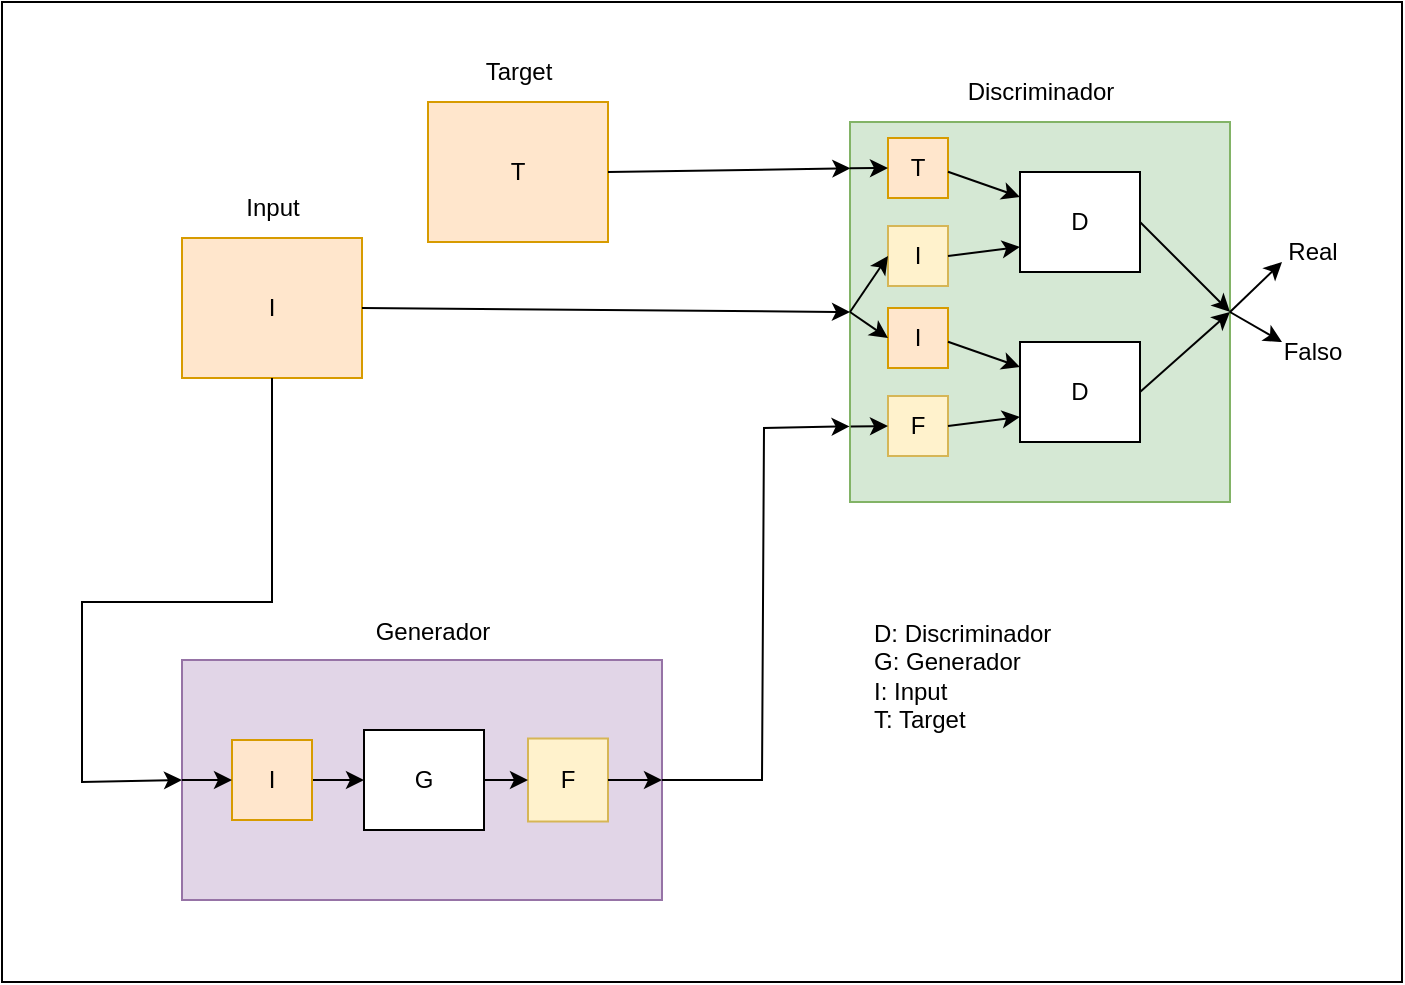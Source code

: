 <mxfile version="24.4.9" type="device">
  <diagram name="Página-1" id="lQLK7BtLyZgiqH-HvJOF">
    <mxGraphModel dx="1185" dy="627" grid="1" gridSize="10" guides="1" tooltips="1" connect="1" arrows="1" fold="1" page="1" pageScale="1" pageWidth="1169" pageHeight="827" math="0" shadow="0">
      <root>
        <mxCell id="0" />
        <mxCell id="1" parent="0" />
        <mxCell id="WpaO6VWz3TbkdXyhlN8X-18" value="" style="rounded=0;whiteSpace=wrap;html=1;" vertex="1" parent="1">
          <mxGeometry x="240" y="150" width="700" height="490" as="geometry" />
        </mxCell>
        <mxCell id="3_b3GaQCmQUuq4iXxtKN-2" value="T" style="rounded=0;whiteSpace=wrap;html=1;fillColor=#ffe6cc;strokeColor=#d79b00;" parent="1" vertex="1">
          <mxGeometry x="453" y="200" width="90" height="70" as="geometry" />
        </mxCell>
        <mxCell id="3_b3GaQCmQUuq4iXxtKN-3" value="" style="rounded=0;whiteSpace=wrap;html=1;fillColor=#e1d5e7;strokeColor=#9673a6;" parent="1" vertex="1">
          <mxGeometry x="330" y="479" width="240" height="120" as="geometry" />
        </mxCell>
        <mxCell id="3_b3GaQCmQUuq4iXxtKN-4" value="" style="rounded=0;whiteSpace=wrap;html=1;fillColor=#d5e8d4;strokeColor=#82b366;" parent="1" vertex="1">
          <mxGeometry x="664" y="210" width="190" height="190" as="geometry" />
        </mxCell>
        <mxCell id="3_b3GaQCmQUuq4iXxtKN-6" value="" style="endArrow=classic;html=1;rounded=0;exitX=1;exitY=0.5;exitDx=0;exitDy=0;entryX=-0.001;entryY=0.801;entryDx=0;entryDy=0;entryPerimeter=0;" parent="1" source="3_b3GaQCmQUuq4iXxtKN-3" target="3_b3GaQCmQUuq4iXxtKN-4" edge="1">
          <mxGeometry width="50" height="50" relative="1" as="geometry">
            <mxPoint x="510" y="451" as="sourcePoint" />
            <mxPoint x="660" y="360" as="targetPoint" />
            <Array as="points">
              <mxPoint x="620" y="539" />
              <mxPoint x="621" y="363" />
            </Array>
          </mxGeometry>
        </mxCell>
        <mxCell id="3_b3GaQCmQUuq4iXxtKN-7" value="Target" style="text;html=1;align=center;verticalAlign=middle;resizable=0;points=[];autosize=1;strokeColor=none;fillColor=none;" parent="1" vertex="1">
          <mxGeometry x="468" y="170" width="60" height="30" as="geometry" />
        </mxCell>
        <mxCell id="3_b3GaQCmQUuq4iXxtKN-8" value="Generador" style="text;html=1;align=center;verticalAlign=middle;resizable=0;points=[];autosize=1;strokeColor=none;fillColor=none;" parent="1" vertex="1">
          <mxGeometry x="415" y="450" width="80" height="30" as="geometry" />
        </mxCell>
        <mxCell id="3_b3GaQCmQUuq4iXxtKN-9" value="Discriminador" style="text;html=1;align=center;verticalAlign=middle;resizable=0;points=[];autosize=1;strokeColor=none;fillColor=none;" parent="1" vertex="1">
          <mxGeometry x="709" y="180" width="100" height="30" as="geometry" />
        </mxCell>
        <mxCell id="3_b3GaQCmQUuq4iXxtKN-10" value="" style="endArrow=classic;html=1;rounded=0;exitX=1;exitY=0.5;exitDx=0;exitDy=0;" parent="1" source="3_b3GaQCmQUuq4iXxtKN-4" edge="1">
          <mxGeometry width="50" height="50" relative="1" as="geometry">
            <mxPoint x="864" y="340" as="sourcePoint" />
            <mxPoint x="880" y="280" as="targetPoint" />
          </mxGeometry>
        </mxCell>
        <mxCell id="3_b3GaQCmQUuq4iXxtKN-11" value="Real" style="text;html=1;align=center;verticalAlign=middle;resizable=0;points=[];autosize=1;strokeColor=none;fillColor=none;" parent="1" vertex="1">
          <mxGeometry x="870" y="260" width="50" height="30" as="geometry" />
        </mxCell>
        <mxCell id="3_b3GaQCmQUuq4iXxtKN-12" value="" style="endArrow=classic;html=1;rounded=0;exitX=1;exitY=0.5;exitDx=0;exitDy=0;" parent="1" source="3_b3GaQCmQUuq4iXxtKN-4" edge="1">
          <mxGeometry width="50" height="50" relative="1" as="geometry">
            <mxPoint x="864" y="355" as="sourcePoint" />
            <mxPoint x="880" y="320" as="targetPoint" />
          </mxGeometry>
        </mxCell>
        <mxCell id="3_b3GaQCmQUuq4iXxtKN-13" value="Falso" style="text;html=1;align=center;verticalAlign=middle;resizable=0;points=[];autosize=1;strokeColor=none;fillColor=none;" parent="1" vertex="1">
          <mxGeometry x="870" y="310" width="50" height="30" as="geometry" />
        </mxCell>
        <mxCell id="3_b3GaQCmQUuq4iXxtKN-15" value="" style="edgeStyle=orthogonalEdgeStyle;rounded=0;orthogonalLoop=1;jettySize=auto;html=1;" parent="1" source="3_b3GaQCmQUuq4iXxtKN-16" target="3_b3GaQCmQUuq4iXxtKN-26" edge="1">
          <mxGeometry relative="1" as="geometry" />
        </mxCell>
        <mxCell id="3_b3GaQCmQUuq4iXxtKN-16" value="I" style="rounded=0;whiteSpace=wrap;html=1;fillColor=#ffe6cc;strokeColor=#d79b00;" parent="1" vertex="1">
          <mxGeometry x="355" y="519" width="40" height="40" as="geometry" />
        </mxCell>
        <mxCell id="3_b3GaQCmQUuq4iXxtKN-17" value="" style="endArrow=classic;html=1;rounded=0;exitX=0;exitY=0.5;exitDx=0;exitDy=0;entryX=0;entryY=0.5;entryDx=0;entryDy=0;" parent="1" source="3_b3GaQCmQUuq4iXxtKN-3" target="3_b3GaQCmQUuq4iXxtKN-16" edge="1">
          <mxGeometry width="50" height="50" relative="1" as="geometry">
            <mxPoint x="360" y="549" as="sourcePoint" />
            <mxPoint x="410" y="499" as="targetPoint" />
          </mxGeometry>
        </mxCell>
        <mxCell id="3_b3GaQCmQUuq4iXxtKN-18" value="I" style="rounded=0;whiteSpace=wrap;html=1;fillColor=#ffe6cc;strokeColor=#d79b00;" parent="1" vertex="1">
          <mxGeometry x="683" y="303" width="30" height="30" as="geometry" />
        </mxCell>
        <mxCell id="3_b3GaQCmQUuq4iXxtKN-19" value="F" style="rounded=0;whiteSpace=wrap;html=1;fillColor=#fff2cc;strokeColor=#d6b656;" parent="1" vertex="1">
          <mxGeometry x="683" y="347" width="30" height="30" as="geometry" />
        </mxCell>
        <mxCell id="3_b3GaQCmQUuq4iXxtKN-20" value="D" style="rounded=0;whiteSpace=wrap;html=1;" parent="1" vertex="1">
          <mxGeometry x="749" y="320" width="60" height="50" as="geometry" />
        </mxCell>
        <mxCell id="3_b3GaQCmQUuq4iXxtKN-23" value="" style="endArrow=classic;html=1;rounded=0;exitX=0;exitY=0.274;exitDx=0;exitDy=0;exitPerimeter=0;entryX=0;entryY=0.25;entryDx=0;entryDy=0;" parent="1" target="3_b3GaQCmQUuq4iXxtKN-20" edge="1">
          <mxGeometry width="50" height="50" relative="1" as="geometry">
            <mxPoint x="713" y="319.9" as="sourcePoint" />
            <mxPoint x="732" y="319.9" as="targetPoint" />
          </mxGeometry>
        </mxCell>
        <mxCell id="3_b3GaQCmQUuq4iXxtKN-24" value="" style="endArrow=classic;html=1;rounded=0;exitX=1;exitY=0.5;exitDx=0;exitDy=0;entryX=0;entryY=0.75;entryDx=0;entryDy=0;" parent="1" source="3_b3GaQCmQUuq4iXxtKN-19" target="3_b3GaQCmQUuq4iXxtKN-20" edge="1">
          <mxGeometry width="50" height="50" relative="1" as="geometry">
            <mxPoint x="723" y="329.9" as="sourcePoint" />
            <mxPoint x="759" y="337" as="targetPoint" />
          </mxGeometry>
        </mxCell>
        <mxCell id="3_b3GaQCmQUuq4iXxtKN-25" value="" style="endArrow=classic;html=1;rounded=0;exitX=1;exitY=0.5;exitDx=0;exitDy=0;entryX=1;entryY=0.5;entryDx=0;entryDy=0;" parent="1" source="3_b3GaQCmQUuq4iXxtKN-20" target="3_b3GaQCmQUuq4iXxtKN-4" edge="1">
          <mxGeometry width="50" height="50" relative="1" as="geometry">
            <mxPoint x="818" y="344" as="sourcePoint" />
            <mxPoint x="854" y="351.1" as="targetPoint" />
          </mxGeometry>
        </mxCell>
        <mxCell id="3_b3GaQCmQUuq4iXxtKN-26" value="G" style="rounded=0;whiteSpace=wrap;html=1;" parent="1" vertex="1">
          <mxGeometry x="421" y="514" width="60" height="50" as="geometry" />
        </mxCell>
        <mxCell id="3_b3GaQCmQUuq4iXxtKN-27" value="F" style="rounded=0;whiteSpace=wrap;html=1;fillColor=#fff2cc;strokeColor=#d6b656;" parent="1" vertex="1">
          <mxGeometry x="503" y="518.25" width="40" height="41.5" as="geometry" />
        </mxCell>
        <mxCell id="3_b3GaQCmQUuq4iXxtKN-28" value="" style="endArrow=classic;html=1;rounded=0;exitX=1;exitY=0.5;exitDx=0;exitDy=0;entryX=0;entryY=0.5;entryDx=0;entryDy=0;" parent="1" source="3_b3GaQCmQUuq4iXxtKN-26" target="3_b3GaQCmQUuq4iXxtKN-27" edge="1">
          <mxGeometry width="50" height="50" relative="1" as="geometry">
            <mxPoint x="490" y="539" as="sourcePoint" />
            <mxPoint x="540" y="489" as="targetPoint" />
          </mxGeometry>
        </mxCell>
        <mxCell id="3_b3GaQCmQUuq4iXxtKN-29" value="" style="endArrow=classic;html=1;rounded=0;entryX=1;entryY=0.5;entryDx=0;entryDy=0;exitX=1;exitY=0.5;exitDx=0;exitDy=0;" parent="1" source="3_b3GaQCmQUuq4iXxtKN-27" target="3_b3GaQCmQUuq4iXxtKN-3" edge="1">
          <mxGeometry width="50" height="50" relative="1" as="geometry">
            <mxPoint x="550" y="539" as="sourcePoint" />
            <mxPoint x="600" y="489" as="targetPoint" />
          </mxGeometry>
        </mxCell>
        <mxCell id="3_b3GaQCmQUuq4iXxtKN-30" value="D: Discriminador&lt;div&gt;G: Generador&lt;/div&gt;&lt;div&gt;I: Input&lt;/div&gt;&lt;div&gt;T: Target&lt;/div&gt;" style="text;html=1;align=left;verticalAlign=middle;whiteSpace=wrap;rounded=0;" parent="1" vertex="1">
          <mxGeometry x="673.5" y="454" width="171" height="65" as="geometry" />
        </mxCell>
        <mxCell id="WpaO6VWz3TbkdXyhlN8X-1" value="I" style="rounded=0;whiteSpace=wrap;html=1;fillColor=#ffe6cc;strokeColor=#d79b00;" vertex="1" parent="1">
          <mxGeometry x="330" y="268" width="90" height="70" as="geometry" />
        </mxCell>
        <mxCell id="WpaO6VWz3TbkdXyhlN8X-2" value="Input" style="text;html=1;align=center;verticalAlign=middle;resizable=0;points=[];autosize=1;strokeColor=none;fillColor=none;" vertex="1" parent="1">
          <mxGeometry x="350" y="238" width="50" height="30" as="geometry" />
        </mxCell>
        <mxCell id="WpaO6VWz3TbkdXyhlN8X-3" value="T" style="rounded=0;whiteSpace=wrap;html=1;fillColor=#ffe6cc;strokeColor=#d79b00;" vertex="1" parent="1">
          <mxGeometry x="683" y="218" width="30" height="30" as="geometry" />
        </mxCell>
        <mxCell id="WpaO6VWz3TbkdXyhlN8X-4" value="I" style="rounded=0;whiteSpace=wrap;html=1;fillColor=#fff2cc;strokeColor=#d6b656;" vertex="1" parent="1">
          <mxGeometry x="683" y="262" width="30" height="30" as="geometry" />
        </mxCell>
        <mxCell id="WpaO6VWz3TbkdXyhlN8X-5" value="D" style="rounded=0;whiteSpace=wrap;html=1;" vertex="1" parent="1">
          <mxGeometry x="749" y="235" width="60" height="50" as="geometry" />
        </mxCell>
        <mxCell id="WpaO6VWz3TbkdXyhlN8X-6" value="" style="endArrow=classic;html=1;rounded=0;exitX=0;exitY=0.274;exitDx=0;exitDy=0;exitPerimeter=0;entryX=0;entryY=0.25;entryDx=0;entryDy=0;" edge="1" parent="1" target="WpaO6VWz3TbkdXyhlN8X-5">
          <mxGeometry width="50" height="50" relative="1" as="geometry">
            <mxPoint x="713" y="234.9" as="sourcePoint" />
            <mxPoint x="732" y="234.9" as="targetPoint" />
          </mxGeometry>
        </mxCell>
        <mxCell id="WpaO6VWz3TbkdXyhlN8X-7" value="" style="endArrow=classic;html=1;rounded=0;exitX=1;exitY=0.5;exitDx=0;exitDy=0;entryX=0;entryY=0.75;entryDx=0;entryDy=0;" edge="1" parent="1" source="WpaO6VWz3TbkdXyhlN8X-4" target="WpaO6VWz3TbkdXyhlN8X-5">
          <mxGeometry width="50" height="50" relative="1" as="geometry">
            <mxPoint x="723" y="244.9" as="sourcePoint" />
            <mxPoint x="759" y="252" as="targetPoint" />
          </mxGeometry>
        </mxCell>
        <mxCell id="WpaO6VWz3TbkdXyhlN8X-8" value="" style="endArrow=classic;html=1;rounded=0;exitX=1;exitY=0.5;exitDx=0;exitDy=0;entryX=0;entryY=0.5;entryDx=0;entryDy=0;" edge="1" parent="1" source="WpaO6VWz3TbkdXyhlN8X-1" target="3_b3GaQCmQUuq4iXxtKN-4">
          <mxGeometry width="50" height="50" relative="1" as="geometry">
            <mxPoint x="380" y="310" as="sourcePoint" />
            <mxPoint x="430" y="260" as="targetPoint" />
          </mxGeometry>
        </mxCell>
        <mxCell id="WpaO6VWz3TbkdXyhlN8X-9" value="" style="endArrow=classic;html=1;rounded=0;exitX=1;exitY=0.5;exitDx=0;exitDy=0;entryX=0.001;entryY=0.122;entryDx=0;entryDy=0;entryPerimeter=0;" edge="1" parent="1" source="3_b3GaQCmQUuq4iXxtKN-2" target="3_b3GaQCmQUuq4iXxtKN-4">
          <mxGeometry width="50" height="50" relative="1" as="geometry">
            <mxPoint x="610" y="220" as="sourcePoint" />
            <mxPoint x="660" y="170" as="targetPoint" />
          </mxGeometry>
        </mxCell>
        <mxCell id="WpaO6VWz3TbkdXyhlN8X-10" value="" style="endArrow=classic;html=1;rounded=0;exitX=0;exitY=0.5;exitDx=0;exitDy=0;entryX=0;entryY=0.5;entryDx=0;entryDy=0;" edge="1" parent="1" source="3_b3GaQCmQUuq4iXxtKN-4" target="WpaO6VWz3TbkdXyhlN8X-4">
          <mxGeometry width="50" height="50" relative="1" as="geometry">
            <mxPoint x="560" y="315" as="sourcePoint" />
            <mxPoint x="674" y="315" as="targetPoint" />
          </mxGeometry>
        </mxCell>
        <mxCell id="WpaO6VWz3TbkdXyhlN8X-11" value="" style="endArrow=classic;html=1;rounded=0;exitX=0;exitY=0.5;exitDx=0;exitDy=0;entryX=0;entryY=0.5;entryDx=0;entryDy=0;" edge="1" parent="1" source="3_b3GaQCmQUuq4iXxtKN-4" target="3_b3GaQCmQUuq4iXxtKN-18">
          <mxGeometry width="50" height="50" relative="1" as="geometry">
            <mxPoint x="672" y="314" as="sourcePoint" />
            <mxPoint x="693" y="287" as="targetPoint" />
          </mxGeometry>
        </mxCell>
        <mxCell id="WpaO6VWz3TbkdXyhlN8X-12" value="" style="endArrow=classic;html=1;rounded=0;exitX=-0.001;exitY=0.122;exitDx=0;exitDy=0;entryX=0;entryY=0.5;entryDx=0;entryDy=0;exitPerimeter=0;" edge="1" parent="1" source="3_b3GaQCmQUuq4iXxtKN-4" target="WpaO6VWz3TbkdXyhlN8X-3">
          <mxGeometry width="50" height="50" relative="1" as="geometry">
            <mxPoint x="674" y="315" as="sourcePoint" />
            <mxPoint x="693" y="287" as="targetPoint" />
          </mxGeometry>
        </mxCell>
        <mxCell id="WpaO6VWz3TbkdXyhlN8X-13" value="" style="endArrow=classic;html=1;rounded=0;exitX=0.002;exitY=0.801;exitDx=0;exitDy=0;entryX=0;entryY=0.5;entryDx=0;entryDy=0;exitPerimeter=0;" edge="1" parent="1" source="3_b3GaQCmQUuq4iXxtKN-4" target="3_b3GaQCmQUuq4iXxtKN-19">
          <mxGeometry width="50" height="50" relative="1" as="geometry">
            <mxPoint x="664" y="370" as="sourcePoint" />
            <mxPoint x="683" y="342" as="targetPoint" />
          </mxGeometry>
        </mxCell>
        <mxCell id="WpaO6VWz3TbkdXyhlN8X-14" value="" style="endArrow=classic;html=1;rounded=0;exitX=1;exitY=0.5;exitDx=0;exitDy=0;entryX=1;entryY=0.5;entryDx=0;entryDy=0;" edge="1" parent="1" source="WpaO6VWz3TbkdXyhlN8X-5" target="3_b3GaQCmQUuq4iXxtKN-4">
          <mxGeometry width="50" height="50" relative="1" as="geometry">
            <mxPoint x="819" y="355" as="sourcePoint" />
            <mxPoint x="864" y="315" as="targetPoint" />
          </mxGeometry>
        </mxCell>
        <mxCell id="WpaO6VWz3TbkdXyhlN8X-17" value="" style="endArrow=classic;html=1;rounded=0;exitX=0.5;exitY=1;exitDx=0;exitDy=0;entryX=0;entryY=0.5;entryDx=0;entryDy=0;" edge="1" parent="1" source="WpaO6VWz3TbkdXyhlN8X-1" target="3_b3GaQCmQUuq4iXxtKN-3">
          <mxGeometry width="50" height="50" relative="1" as="geometry">
            <mxPoint x="490" y="430" as="sourcePoint" />
            <mxPoint x="300" y="431" as="targetPoint" />
            <Array as="points">
              <mxPoint x="375" y="450" />
              <mxPoint x="280" y="450" />
              <mxPoint x="280" y="540" />
            </Array>
          </mxGeometry>
        </mxCell>
      </root>
    </mxGraphModel>
  </diagram>
</mxfile>
